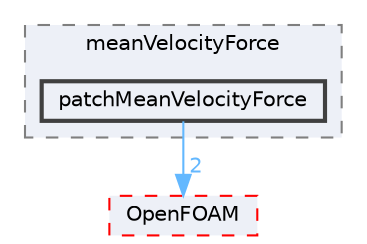 digraph "src/fvOptions/sources/derived/meanVelocityForce/patchMeanVelocityForce"
{
 // LATEX_PDF_SIZE
  bgcolor="transparent";
  edge [fontname=Helvetica,fontsize=10,labelfontname=Helvetica,labelfontsize=10];
  node [fontname=Helvetica,fontsize=10,shape=box,height=0.2,width=0.4];
  compound=true
  subgraph clusterdir_480b2b3b2854600013d45bb6ffed2c73 {
    graph [ bgcolor="#edf0f7", pencolor="grey50", label="meanVelocityForce", fontname=Helvetica,fontsize=10 style="filled,dashed", URL="dir_480b2b3b2854600013d45bb6ffed2c73.html",tooltip=""]
  dir_1b6986f4669362627c4ddb6efa429541 [label="patchMeanVelocityForce", fillcolor="#edf0f7", color="grey25", style="filled,bold", URL="dir_1b6986f4669362627c4ddb6efa429541.html",tooltip=""];
  }
  dir_c5473ff19b20e6ec4dfe5c310b3778a8 [label="OpenFOAM", fillcolor="#edf0f7", color="red", style="filled,dashed", URL="dir_c5473ff19b20e6ec4dfe5c310b3778a8.html",tooltip=""];
  dir_1b6986f4669362627c4ddb6efa429541->dir_c5473ff19b20e6ec4dfe5c310b3778a8 [headlabel="2", labeldistance=1.5 headhref="dir_002838_002695.html" href="dir_002838_002695.html" color="steelblue1" fontcolor="steelblue1"];
}

